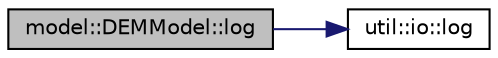 digraph "model::DEMModel::log"
{
  edge [fontname="Helvetica",fontsize="10",labelfontname="Helvetica",labelfontsize="10"];
  node [fontname="Helvetica",fontsize="10",shape=record];
  rankdir="LR";
  Node59 [label="model::DEMModel::log",height=0.2,width=0.4,color="black", fillcolor="grey75", style="filled", fontcolor="black"];
  Node59 -> Node60 [color="midnightblue",fontsize="10",style="solid",fontname="Helvetica"];
  Node60 [label="util::io::log",height=0.2,width=0.4,color="black", fillcolor="white", style="filled",URL="$namespaceutil_1_1io.html#a1ddf7fcc08ed1ab44a0af2054ddea600",tooltip="Global method to log the message. "];
}
